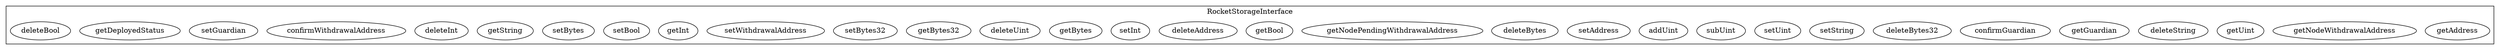 strict digraph {
subgraph cluster_31577_RocketStorageInterface {
label = "RocketStorageInterface"
"31577_getAddress" [label="getAddress"]
"31577_getNodeWithdrawalAddress" [label="getNodeWithdrawalAddress"]
"31577_getUint" [label="getUint"]
"31577_deleteString" [label="deleteString"]
"31577_getGuardian" [label="getGuardian"]
"31577_confirmGuardian" [label="confirmGuardian"]
"31577_deleteBytes32" [label="deleteBytes32"]
"31577_setString" [label="setString"]
"31577_setUint" [label="setUint"]
"31577_subUint" [label="subUint"]
"31577_addUint" [label="addUint"]
"31577_setAddress" [label="setAddress"]
"31577_deleteBytes" [label="deleteBytes"]
"31577_getNodePendingWithdrawalAddress" [label="getNodePendingWithdrawalAddress"]
"31577_getBool" [label="getBool"]
"31577_deleteAddress" [label="deleteAddress"]
"31577_setInt" [label="setInt"]
"31577_getBytes" [label="getBytes"]
"31577_deleteUint" [label="deleteUint"]
"31577_getBytes32" [label="getBytes32"]
"31577_setBytes32" [label="setBytes32"]
"31577_setWithdrawalAddress" [label="setWithdrawalAddress"]
"31577_getInt" [label="getInt"]
"31577_setBool" [label="setBool"]
"31577_setBytes" [label="setBytes"]
"31577_getString" [label="getString"]
"31577_deleteInt" [label="deleteInt"]
"31577_confirmWithdrawalAddress" [label="confirmWithdrawalAddress"]
"31577_setGuardian" [label="setGuardian"]
"31577_getDeployedStatus" [label="getDeployedStatus"]
"31577_deleteBool" [label="deleteBool"]
}subgraph cluster_solidity {
label = "[Solidity]"
}
}